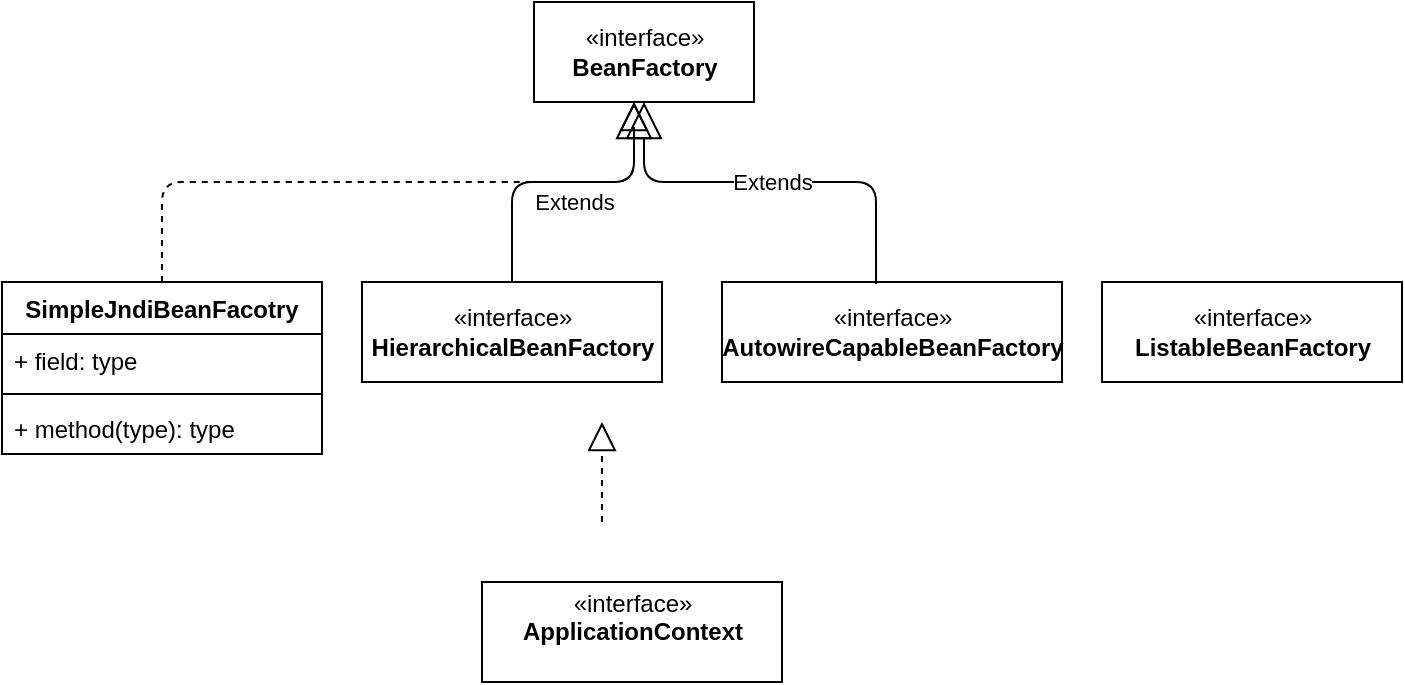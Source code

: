<mxfile version="14.9.4" type="github">
  <diagram id="C5RBs43oDa-KdzZeNtuy" name="Page-1">
    <mxGraphModel dx="569" dy="305" grid="1" gridSize="10" guides="1" tooltips="1" connect="1" arrows="1" fold="1" page="1" pageScale="1" pageWidth="827" pageHeight="1169" math="0" shadow="0">
      <root>
        <mxCell id="WIyWlLk6GJQsqaUBKTNV-0" />
        <mxCell id="WIyWlLk6GJQsqaUBKTNV-1" parent="WIyWlLk6GJQsqaUBKTNV-0" />
        <mxCell id="BRvHJIy0aX5r0QYT1-yi-2" value="" style="endArrow=block;dashed=1;endFill=0;endSize=12;html=1;" parent="WIyWlLk6GJQsqaUBKTNV-1" edge="1">
          <mxGeometry width="160" relative="1" as="geometry">
            <mxPoint x="364" y="280" as="sourcePoint" />
            <mxPoint x="364" y="230" as="targetPoint" />
          </mxGeometry>
        </mxCell>
        <mxCell id="BRvHJIy0aX5r0QYT1-yi-3" value="«interface»&lt;br&gt;&lt;b&gt;BeanFactory&lt;br&gt;&lt;/b&gt;" style="html=1;" parent="WIyWlLk6GJQsqaUBKTNV-1" vertex="1">
          <mxGeometry x="330" y="20" width="110" height="50" as="geometry" />
        </mxCell>
        <mxCell id="BRvHJIy0aX5r0QYT1-yi-4" value="«interface»&lt;br&gt;&lt;b&gt;HierarchicalBeanFactory&lt;br&gt;&lt;/b&gt;" style="html=1;" parent="WIyWlLk6GJQsqaUBKTNV-1" vertex="1">
          <mxGeometry x="244" y="160" width="150" height="50" as="geometry" />
        </mxCell>
        <mxCell id="BRvHJIy0aX5r0QYT1-yi-5" value="«interface»&lt;br&gt;&lt;b&gt;AutowireCapableBeanFactory&lt;br&gt;&lt;/b&gt;" style="html=1;" parent="WIyWlLk6GJQsqaUBKTNV-1" vertex="1">
          <mxGeometry x="424" y="160" width="170" height="50" as="geometry" />
        </mxCell>
        <mxCell id="BRvHJIy0aX5r0QYT1-yi-6" value="«interface»&lt;br&gt;&lt;b&gt;ListableBeanFactory&lt;br&gt;&lt;/b&gt;" style="html=1;" parent="WIyWlLk6GJQsqaUBKTNV-1" vertex="1">
          <mxGeometry x="614" y="160" width="150" height="50" as="geometry" />
        </mxCell>
        <mxCell id="BRvHJIy0aX5r0QYT1-yi-7" value="«interface»&lt;br&gt;&lt;b&gt;ApplicationContext&lt;br&gt;&lt;br&gt;&lt;/b&gt;" style="html=1;" parent="WIyWlLk6GJQsqaUBKTNV-1" vertex="1">
          <mxGeometry x="304" y="310" width="150" height="50" as="geometry" />
        </mxCell>
        <mxCell id="BRvHJIy0aX5r0QYT1-yi-9" value="SimpleJndiBeanFacotry" style="swimlane;fontStyle=1;align=center;verticalAlign=top;childLayout=stackLayout;horizontal=1;startSize=26;horizontalStack=0;resizeParent=1;resizeParentMax=0;resizeLast=0;collapsible=1;marginBottom=0;" parent="WIyWlLk6GJQsqaUBKTNV-1" vertex="1">
          <mxGeometry x="64" y="160" width="160" height="86" as="geometry" />
        </mxCell>
        <mxCell id="BRvHJIy0aX5r0QYT1-yi-10" value="+ field: type" style="text;strokeColor=none;fillColor=none;align=left;verticalAlign=top;spacingLeft=4;spacingRight=4;overflow=hidden;rotatable=0;points=[[0,0.5],[1,0.5]];portConstraint=eastwest;" parent="BRvHJIy0aX5r0QYT1-yi-9" vertex="1">
          <mxGeometry y="26" width="160" height="26" as="geometry" />
        </mxCell>
        <mxCell id="BRvHJIy0aX5r0QYT1-yi-11" value="" style="line;strokeWidth=1;fillColor=none;align=left;verticalAlign=middle;spacingTop=-1;spacingLeft=3;spacingRight=3;rotatable=0;labelPosition=right;points=[];portConstraint=eastwest;" parent="BRvHJIy0aX5r0QYT1-yi-9" vertex="1">
          <mxGeometry y="52" width="160" height="8" as="geometry" />
        </mxCell>
        <mxCell id="BRvHJIy0aX5r0QYT1-yi-12" value="+ method(type): type" style="text;strokeColor=none;fillColor=none;align=left;verticalAlign=top;spacingLeft=4;spacingRight=4;overflow=hidden;rotatable=0;points=[[0,0.5],[1,0.5]];portConstraint=eastwest;" parent="BRvHJIy0aX5r0QYT1-yi-9" vertex="1">
          <mxGeometry y="60" width="160" height="26" as="geometry" />
        </mxCell>
        <mxCell id="vvrtghQhTsa9mF3jYAqi-0" value="" style="endArrow=block;dashed=1;endFill=0;endSize=12;html=1;exitX=0.5;exitY=0;exitDx=0;exitDy=0;" edge="1" parent="WIyWlLk6GJQsqaUBKTNV-1" source="BRvHJIy0aX5r0QYT1-yi-9">
          <mxGeometry width="160" relative="1" as="geometry">
            <mxPoint x="220" y="70" as="sourcePoint" />
            <mxPoint x="380" y="70" as="targetPoint" />
            <Array as="points">
              <mxPoint x="144" y="110" />
              <mxPoint x="380" y="110" />
            </Array>
          </mxGeometry>
        </mxCell>
        <mxCell id="vvrtghQhTsa9mF3jYAqi-1" value="Extends" style="endArrow=block;endSize=16;endFill=0;html=1;exitX=0.5;exitY=0;exitDx=0;exitDy=0;" edge="1" parent="WIyWlLk6GJQsqaUBKTNV-1" source="BRvHJIy0aX5r0QYT1-yi-4">
          <mxGeometry x="0.073" y="-10" width="160" relative="1" as="geometry">
            <mxPoint x="220" y="470" as="sourcePoint" />
            <mxPoint x="380" y="70" as="targetPoint" />
            <Array as="points">
              <mxPoint x="319" y="110" />
              <mxPoint x="380" y="110" />
              <mxPoint x="380" y="80" />
            </Array>
            <mxPoint as="offset" />
          </mxGeometry>
        </mxCell>
        <mxCell id="vvrtghQhTsa9mF3jYAqi-2" value="Extends" style="endArrow=block;endSize=16;endFill=0;html=1;exitX=0.453;exitY=0.02;exitDx=0;exitDy=0;exitPerimeter=0;entryX=0.5;entryY=1;entryDx=0;entryDy=0;" edge="1" parent="WIyWlLk6GJQsqaUBKTNV-1" source="BRvHJIy0aX5r0QYT1-yi-5" target="BRvHJIy0aX5r0QYT1-yi-3">
          <mxGeometry width="160" relative="1" as="geometry">
            <mxPoint x="385" y="70" as="sourcePoint" />
            <mxPoint x="530" y="110" as="targetPoint" />
            <Array as="points">
              <mxPoint x="501" y="110" />
              <mxPoint x="385" y="110" />
              <mxPoint x="385" y="90" />
            </Array>
          </mxGeometry>
        </mxCell>
      </root>
    </mxGraphModel>
  </diagram>
</mxfile>
